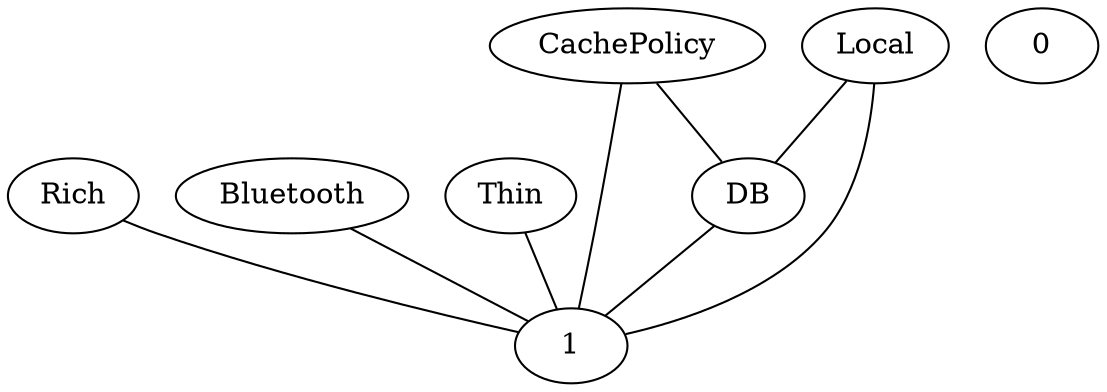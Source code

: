 graph G {
  Rich;
  Bluetooth;
  Thin;
  CachePolicy;
  Local;
  DB;
  0;
  1;
  Local -- DB;
  CachePolicy -- DB;
  DB -- 1;
  Rich -- 1;
  Bluetooth -- 1;
  Thin -- 1;
  CachePolicy -- 1;
  Local -- 1;
}
